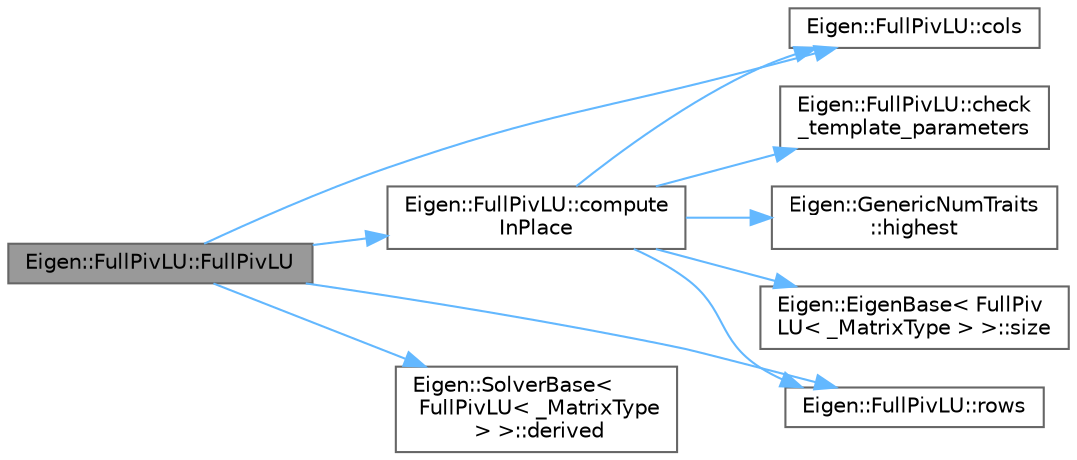 digraph "Eigen::FullPivLU::FullPivLU"
{
 // LATEX_PDF_SIZE
  bgcolor="transparent";
  edge [fontname=Helvetica,fontsize=10,labelfontname=Helvetica,labelfontsize=10];
  node [fontname=Helvetica,fontsize=10,shape=box,height=0.2,width=0.4];
  rankdir="LR";
  Node1 [id="Node000001",label="Eigen::FullPivLU::FullPivLU",height=0.2,width=0.4,color="gray40", fillcolor="grey60", style="filled", fontcolor="black",tooltip="Constructs a LU factorization from a given matrix"];
  Node1 -> Node2 [id="edge1_Node000001_Node000002",color="steelblue1",style="solid",tooltip=" "];
  Node2 [id="Node000002",label="Eigen::FullPivLU::cols",height=0.2,width=0.4,color="grey40", fillcolor="white", style="filled",URL="$class_eigen_1_1_full_piv_l_u.html#ab775ce41ec3e916ad86868f413c20e85",tooltip=" "];
  Node1 -> Node3 [id="edge2_Node000001_Node000003",color="steelblue1",style="solid",tooltip=" "];
  Node3 [id="Node000003",label="Eigen::FullPivLU::compute\lInPlace",height=0.2,width=0.4,color="grey40", fillcolor="white", style="filled",URL="$class_eigen_1_1_full_piv_l_u.html#ae2ef37e62e6f776e1958d6a7591863c2",tooltip=" "];
  Node3 -> Node4 [id="edge3_Node000003_Node000004",color="steelblue1",style="solid",tooltip=" "];
  Node4 [id="Node000004",label="Eigen::FullPivLU::check\l_template_parameters",height=0.2,width=0.4,color="grey40", fillcolor="white", style="filled",URL="$class_eigen_1_1_full_piv_l_u.html#a6b17f29cc130870193a75f146bec0e33",tooltip=" "];
  Node3 -> Node2 [id="edge4_Node000003_Node000002",color="steelblue1",style="solid",tooltip=" "];
  Node3 -> Node5 [id="edge5_Node000003_Node000005",color="steelblue1",style="solid",tooltip=" "];
  Node5 [id="Node000005",label="Eigen::GenericNumTraits\l::highest",height=0.2,width=0.4,color="grey40", fillcolor="white", style="filled",URL="$struct_eigen_1_1_generic_num_traits.html#a65bdb77320d731419c061b91b8c4c5be",tooltip=" "];
  Node3 -> Node6 [id="edge6_Node000003_Node000006",color="steelblue1",style="solid",tooltip=" "];
  Node6 [id="Node000006",label="Eigen::FullPivLU::rows",height=0.2,width=0.4,color="grey40", fillcolor="white", style="filled",URL="$class_eigen_1_1_full_piv_l_u.html#a3e6a55cd997c2a16fa6cd81be321c916",tooltip=" "];
  Node3 -> Node7 [id="edge7_Node000003_Node000007",color="steelblue1",style="solid",tooltip=" "];
  Node7 [id="Node000007",label="Eigen::EigenBase\< FullPiv\lLU\< _MatrixType \> \>::size",height=0.2,width=0.4,color="grey40", fillcolor="white", style="filled",URL="$struct_eigen_1_1_eigen_base.html#ac2c9348df3bb9c0044dbae6c278a8977",tooltip=" "];
  Node1 -> Node8 [id="edge8_Node000001_Node000008",color="steelblue1",style="solid",tooltip=" "];
  Node8 [id="Node000008",label="Eigen::SolverBase\<\l FullPivLU\< _MatrixType\l \> \>::derived",height=0.2,width=0.4,color="grey40", fillcolor="white", style="filled",URL="$class_eigen_1_1_solver_base.html#ab4cf3e6bb046a94a46b69b857bd3dbc9",tooltip=" "];
  Node1 -> Node6 [id="edge9_Node000001_Node000006",color="steelblue1",style="solid",tooltip=" "];
}
